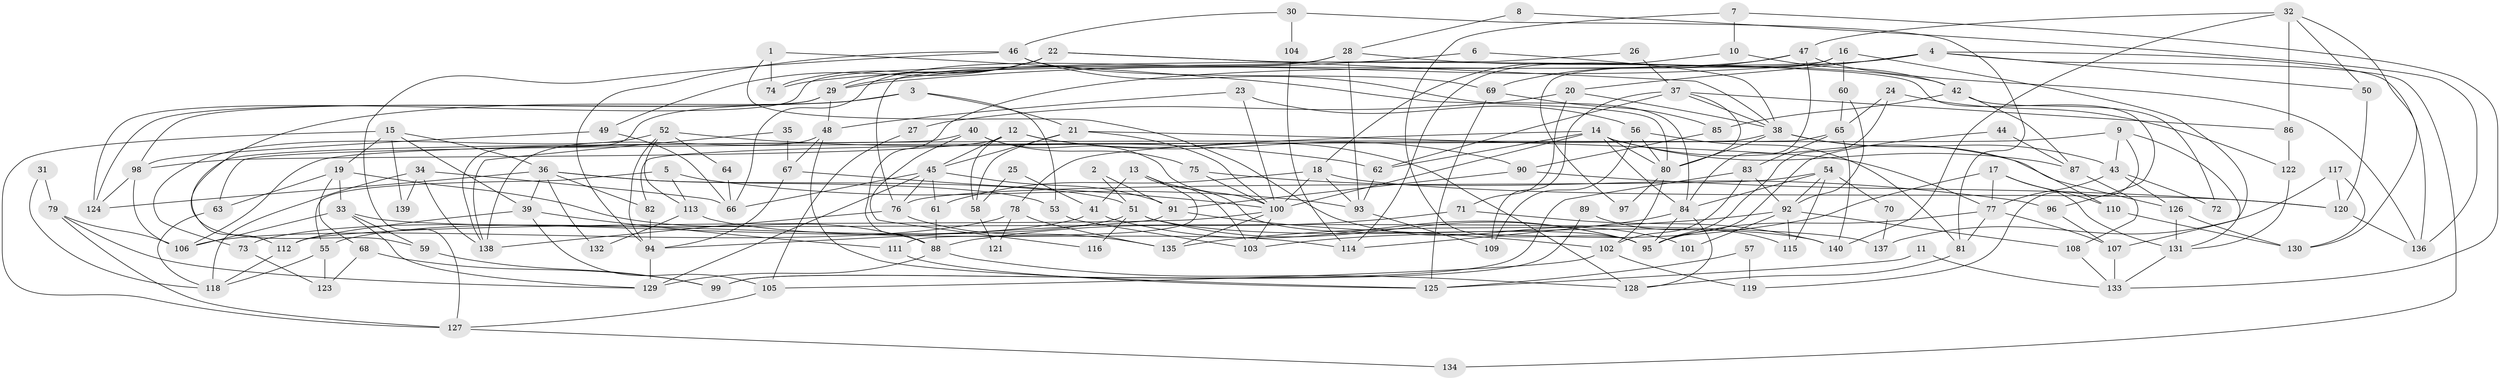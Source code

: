 // coarse degree distribution, {2: 0.2619047619047619, 4: 0.11904761904761904, 6: 0.047619047619047616, 7: 0.11904761904761904, 5: 0.09523809523809523, 3: 0.07142857142857142, 9: 0.14285714285714285, 8: 0.047619047619047616, 12: 0.023809523809523808, 14: 0.023809523809523808, 10: 0.047619047619047616}
// Generated by graph-tools (version 1.1) at 2025/55/03/04/25 21:55:19]
// undirected, 140 vertices, 280 edges
graph export_dot {
graph [start="1"]
  node [color=gray90,style=filled];
  1;
  2;
  3;
  4;
  5;
  6;
  7;
  8;
  9;
  10;
  11;
  12;
  13;
  14;
  15;
  16;
  17;
  18;
  19;
  20;
  21;
  22;
  23;
  24;
  25;
  26;
  27;
  28;
  29;
  30;
  31;
  32;
  33;
  34;
  35;
  36;
  37;
  38;
  39;
  40;
  41;
  42;
  43;
  44;
  45;
  46;
  47;
  48;
  49;
  50;
  51;
  52;
  53;
  54;
  55;
  56;
  57;
  58;
  59;
  60;
  61;
  62;
  63;
  64;
  65;
  66;
  67;
  68;
  69;
  70;
  71;
  72;
  73;
  74;
  75;
  76;
  77;
  78;
  79;
  80;
  81;
  82;
  83;
  84;
  85;
  86;
  87;
  88;
  89;
  90;
  91;
  92;
  93;
  94;
  95;
  96;
  97;
  98;
  99;
  100;
  101;
  102;
  103;
  104;
  105;
  106;
  107;
  108;
  109;
  110;
  111;
  112;
  113;
  114;
  115;
  116;
  117;
  118;
  119;
  120;
  121;
  122;
  123;
  124;
  125;
  126;
  127;
  128;
  129;
  130;
  131;
  132;
  133;
  134;
  135;
  136;
  137;
  138;
  139;
  140;
  1 -- 74;
  1 -- 80;
  1 -- 101;
  2 -- 91;
  2 -- 51;
  3 -- 21;
  3 -- 138;
  3 -- 53;
  3 -- 59;
  4 -- 50;
  4 -- 29;
  4 -- 20;
  4 -- 74;
  4 -- 134;
  4 -- 136;
  5 -- 93;
  5 -- 55;
  5 -- 113;
  6 -- 29;
  6 -- 38;
  7 -- 10;
  7 -- 133;
  7 -- 95;
  8 -- 136;
  8 -- 28;
  9 -- 106;
  9 -- 131;
  9 -- 43;
  9 -- 119;
  10 -- 42;
  10 -- 18;
  11 -- 125;
  11 -- 133;
  12 -- 98;
  12 -- 128;
  12 -- 45;
  12 -- 58;
  12 -- 90;
  13 -- 103;
  13 -- 111;
  13 -- 41;
  13 -- 95;
  14 -- 80;
  14 -- 126;
  14 -- 62;
  14 -- 78;
  14 -- 84;
  14 -- 87;
  14 -- 100;
  15 -- 19;
  15 -- 39;
  15 -- 36;
  15 -- 127;
  15 -- 139;
  16 -- 107;
  16 -- 114;
  16 -- 60;
  16 -- 97;
  17 -- 77;
  17 -- 131;
  17 -- 103;
  17 -- 110;
  18 -- 61;
  18 -- 100;
  18 -- 93;
  18 -- 120;
  19 -- 68;
  19 -- 88;
  19 -- 33;
  19 -- 63;
  20 -- 38;
  20 -- 27;
  20 -- 71;
  21 -- 77;
  21 -- 100;
  21 -- 45;
  21 -- 58;
  22 -- 49;
  22 -- 38;
  22 -- 29;
  22 -- 74;
  22 -- 96;
  23 -- 100;
  23 -- 48;
  23 -- 56;
  24 -- 95;
  24 -- 65;
  24 -- 122;
  25 -- 41;
  25 -- 58;
  26 -- 76;
  26 -- 37;
  27 -- 105;
  28 -- 124;
  28 -- 93;
  28 -- 42;
  28 -- 66;
  29 -- 98;
  29 -- 48;
  29 -- 124;
  30 -- 81;
  30 -- 46;
  30 -- 104;
  31 -- 118;
  31 -- 79;
  32 -- 47;
  32 -- 86;
  32 -- 50;
  32 -- 130;
  32 -- 140;
  33 -- 129;
  33 -- 59;
  33 -- 106;
  33 -- 137;
  34 -- 118;
  34 -- 66;
  34 -- 138;
  34 -- 139;
  35 -- 67;
  35 -- 138;
  36 -- 51;
  36 -- 39;
  36 -- 53;
  36 -- 82;
  36 -- 124;
  36 -- 132;
  37 -- 80;
  37 -- 109;
  37 -- 38;
  37 -- 62;
  37 -- 86;
  38 -- 80;
  38 -- 43;
  38 -- 63;
  38 -- 110;
  39 -- 105;
  39 -- 111;
  39 -- 112;
  40 -- 112;
  40 -- 100;
  40 -- 75;
  40 -- 116;
  41 -- 95;
  41 -- 73;
  42 -- 85;
  42 -- 72;
  42 -- 87;
  43 -- 72;
  43 -- 77;
  43 -- 126;
  44 -- 87;
  44 -- 95;
  45 -- 61;
  45 -- 66;
  45 -- 76;
  45 -- 91;
  45 -- 129;
  46 -- 84;
  46 -- 94;
  46 -- 69;
  46 -- 127;
  47 -- 84;
  47 -- 136;
  47 -- 69;
  47 -- 88;
  48 -- 138;
  48 -- 67;
  48 -- 125;
  49 -- 66;
  49 -- 98;
  50 -- 120;
  51 -- 140;
  51 -- 95;
  51 -- 55;
  51 -- 116;
  52 -- 94;
  52 -- 62;
  52 -- 64;
  52 -- 73;
  52 -- 113;
  53 -- 103;
  54 -- 76;
  54 -- 84;
  54 -- 70;
  54 -- 92;
  54 -- 115;
  55 -- 118;
  55 -- 123;
  56 -- 81;
  56 -- 80;
  56 -- 109;
  57 -- 125;
  57 -- 119;
  58 -- 121;
  59 -- 99;
  60 -- 92;
  60 -- 65;
  61 -- 88;
  62 -- 93;
  63 -- 118;
  64 -- 66;
  65 -- 82;
  65 -- 83;
  65 -- 140;
  67 -- 100;
  67 -- 94;
  68 -- 123;
  68 -- 99;
  69 -- 85;
  69 -- 125;
  70 -- 137;
  71 -- 140;
  71 -- 88;
  73 -- 123;
  75 -- 100;
  75 -- 96;
  76 -- 135;
  76 -- 138;
  77 -- 95;
  77 -- 81;
  77 -- 107;
  78 -- 106;
  78 -- 121;
  78 -- 135;
  79 -- 129;
  79 -- 127;
  79 -- 106;
  80 -- 102;
  80 -- 97;
  81 -- 128;
  82 -- 94;
  83 -- 92;
  83 -- 99;
  83 -- 102;
  84 -- 95;
  84 -- 114;
  84 -- 128;
  85 -- 90;
  86 -- 122;
  87 -- 108;
  88 -- 128;
  88 -- 129;
  89 -- 115;
  89 -- 99;
  90 -- 91;
  90 -- 120;
  91 -- 94;
  91 -- 102;
  92 -- 135;
  92 -- 101;
  92 -- 108;
  92 -- 115;
  93 -- 109;
  94 -- 129;
  96 -- 107;
  98 -- 124;
  98 -- 106;
  100 -- 103;
  100 -- 112;
  100 -- 135;
  102 -- 105;
  102 -- 119;
  104 -- 114;
  105 -- 127;
  107 -- 133;
  108 -- 133;
  110 -- 130;
  111 -- 125;
  112 -- 118;
  113 -- 114;
  113 -- 132;
  117 -- 120;
  117 -- 130;
  117 -- 137;
  120 -- 136;
  122 -- 131;
  126 -- 130;
  126 -- 131;
  127 -- 134;
  131 -- 133;
}
